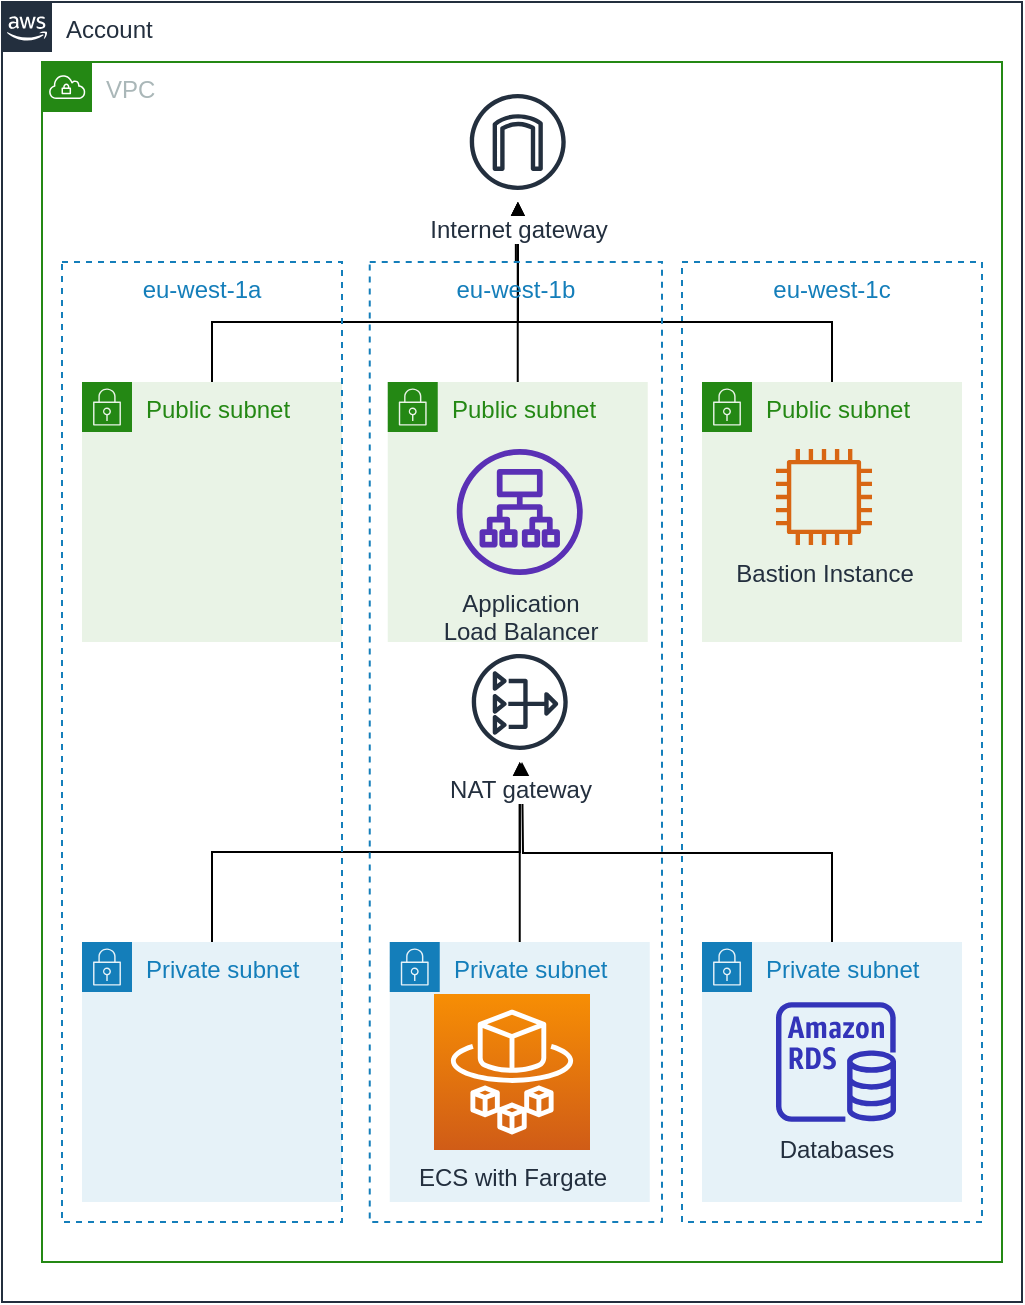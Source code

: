 <mxfile version="13.7.9" type="device"><diagram id="vJaEoYCQuPLYQdYt5H-h" name="Page-1"><mxGraphModel dx="1106" dy="830" grid="1" gridSize="10" guides="1" tooltips="1" connect="1" arrows="1" fold="1" page="1" pageScale="1" pageWidth="827" pageHeight="1169" math="0" shadow="0"><root><mxCell id="0"/><mxCell id="1" parent="0"/><mxCell id="WFAhBd7KA2mzmHc6XzPI-4" value="Account" style="points=[[0,0],[0.25,0],[0.5,0],[0.75,0],[1,0],[1,0.25],[1,0.5],[1,0.75],[1,1],[0.75,1],[0.5,1],[0.25,1],[0,1],[0,0.75],[0,0.5],[0,0.25]];outlineConnect=0;gradientColor=none;html=1;whiteSpace=wrap;fontSize=12;fontStyle=0;shape=mxgraph.aws4.group;grIcon=mxgraph.aws4.group_aws_cloud_alt;strokeColor=#232F3E;fillColor=none;verticalAlign=top;align=left;spacingLeft=30;fontColor=#232F3E;dashed=0;" parent="1" vertex="1"><mxGeometry x="440" y="290" width="510" height="650" as="geometry"/></mxCell><mxCell id="WFAhBd7KA2mzmHc6XzPI-8" value="VPC" style="points=[[0,0],[0.25,0],[0.5,0],[0.75,0],[1,0],[1,0.25],[1,0.5],[1,0.75],[1,1],[0.75,1],[0.5,1],[0.25,1],[0,1],[0,0.75],[0,0.5],[0,0.25]];outlineConnect=0;gradientColor=none;html=1;whiteSpace=wrap;fontSize=12;fontStyle=0;shape=mxgraph.aws4.group;grIcon=mxgraph.aws4.group_vpc;strokeColor=#248814;fillColor=none;verticalAlign=top;align=left;spacingLeft=30;fontColor=#AAB7B8;dashed=0;" parent="1" vertex="1"><mxGeometry x="460" y="320" width="480" height="600" as="geometry"/></mxCell><mxCell id="WFAhBd7KA2mzmHc6XzPI-35" value="eu-west-1c" style="fillColor=none;strokeColor=#147EBA;dashed=1;verticalAlign=top;fontStyle=0;fontColor=#147EBA;" parent="1" vertex="1"><mxGeometry x="780" y="420" width="150" height="480" as="geometry"/></mxCell><mxCell id="WFAhBd7KA2mzmHc6XzPI-23" style="edgeStyle=orthogonalEdgeStyle;rounded=0;orthogonalLoop=1;jettySize=auto;html=1;exitX=0.5;exitY=0;exitDx=0;exitDy=0;" parent="1" source="WFAhBd7KA2mzmHc6XzPI-10" target="WFAhBd7KA2mzmHc6XzPI-16" edge="1"><mxGeometry relative="1" as="geometry"/></mxCell><mxCell id="WFAhBd7KA2mzmHc6XzPI-25" style="edgeStyle=orthogonalEdgeStyle;rounded=0;orthogonalLoop=1;jettySize=auto;html=1;exitX=0.5;exitY=0;exitDx=0;exitDy=0;" parent="1" source="WFAhBd7KA2mzmHc6XzPI-9" target="WFAhBd7KA2mzmHc6XzPI-16" edge="1"><mxGeometry relative="1" as="geometry"/></mxCell><mxCell id="WFAhBd7KA2mzmHc6XzPI-26" style="edgeStyle=orthogonalEdgeStyle;rounded=0;orthogonalLoop=1;jettySize=auto;html=1;exitX=0.5;exitY=0;exitDx=0;exitDy=0;" parent="1" source="WFAhBd7KA2mzmHc6XzPI-11" edge="1"><mxGeometry relative="1" as="geometry"><mxPoint x="700" y="670" as="targetPoint"/></mxGeometry></mxCell><mxCell id="WFAhBd7KA2mzmHc6XzPI-9" value="Private subnet" style="points=[[0,0],[0.25,0],[0.5,0],[0.75,0],[1,0],[1,0.25],[1,0.5],[1,0.75],[1,1],[0.75,1],[0.5,1],[0.25,1],[0,1],[0,0.75],[0,0.5],[0,0.25]];outlineConnect=0;gradientColor=none;html=1;whiteSpace=wrap;fontSize=12;fontStyle=0;shape=mxgraph.aws4.group;grIcon=mxgraph.aws4.group_security_group;grStroke=0;strokeColor=#147EBA;fillColor=#E6F2F8;verticalAlign=top;align=left;spacingLeft=30;fontColor=#147EBA;dashed=0;" parent="1" vertex="1"><mxGeometry x="480" y="760" width="130" height="130" as="geometry"/></mxCell><mxCell id="WFAhBd7KA2mzmHc6XzPI-10" value="Private subnet" style="points=[[0,0],[0.25,0],[0.5,0],[0.75,0],[1,0],[1,0.25],[1,0.5],[1,0.75],[1,1],[0.75,1],[0.5,1],[0.25,1],[0,1],[0,0.75],[0,0.5],[0,0.25]];outlineConnect=0;gradientColor=none;html=1;whiteSpace=wrap;fontSize=12;fontStyle=0;shape=mxgraph.aws4.group;grIcon=mxgraph.aws4.group_security_group;grStroke=0;strokeColor=#147EBA;fillColor=#E6F2F8;verticalAlign=top;align=left;spacingLeft=30;fontColor=#147EBA;dashed=0;" parent="1" vertex="1"><mxGeometry x="633.87" y="760" width="130" height="130" as="geometry"/></mxCell><mxCell id="WFAhBd7KA2mzmHc6XzPI-11" value="Private subnet" style="points=[[0,0],[0.25,0],[0.5,0],[0.75,0],[1,0],[1,0.25],[1,0.5],[1,0.75],[1,1],[0.75,1],[0.5,1],[0.25,1],[0,1],[0,0.75],[0,0.5],[0,0.25]];outlineConnect=0;gradientColor=none;html=1;whiteSpace=wrap;fontSize=12;fontStyle=0;shape=mxgraph.aws4.group;grIcon=mxgraph.aws4.group_security_group;grStroke=0;strokeColor=#147EBA;fillColor=#E6F2F8;verticalAlign=top;align=left;spacingLeft=30;fontColor=#147EBA;dashed=0;" parent="1" vertex="1"><mxGeometry x="790" y="760" width="130" height="130" as="geometry"/></mxCell><mxCell id="WFAhBd7KA2mzmHc6XzPI-30" style="edgeStyle=orthogonalEdgeStyle;rounded=0;orthogonalLoop=1;jettySize=auto;html=1;exitX=0.5;exitY=0;exitDx=0;exitDy=0;" parent="1" source="WFAhBd7KA2mzmHc6XzPI-12" target="WFAhBd7KA2mzmHc6XzPI-17" edge="1"><mxGeometry relative="1" as="geometry"><Array as="points"><mxPoint x="545" y="450"/><mxPoint x="698" y="450"/></Array></mxGeometry></mxCell><mxCell id="WFAhBd7KA2mzmHc6XzPI-12" value="Public subnet" style="points=[[0,0],[0.25,0],[0.5,0],[0.75,0],[1,0],[1,0.25],[1,0.5],[1,0.75],[1,1],[0.75,1],[0.5,1],[0.25,1],[0,1],[0,0.75],[0,0.5],[0,0.25]];outlineConnect=0;gradientColor=none;html=1;whiteSpace=wrap;fontSize=12;fontStyle=0;shape=mxgraph.aws4.group;grIcon=mxgraph.aws4.group_security_group;grStroke=0;strokeColor=#248814;fillColor=#E9F3E6;verticalAlign=top;align=left;spacingLeft=30;fontColor=#248814;dashed=0;" parent="1" vertex="1"><mxGeometry x="480" y="480" width="130" height="130" as="geometry"/></mxCell><mxCell id="WFAhBd7KA2mzmHc6XzPI-27" style="edgeStyle=orthogonalEdgeStyle;rounded=0;orthogonalLoop=1;jettySize=auto;html=1;exitX=0.5;exitY=0;exitDx=0;exitDy=0;" parent="1" source="WFAhBd7KA2mzmHc6XzPI-13" target="WFAhBd7KA2mzmHc6XzPI-17" edge="1"><mxGeometry relative="1" as="geometry"/></mxCell><mxCell id="WFAhBd7KA2mzmHc6XzPI-13" value="Public subnet" style="points=[[0,0],[0.25,0],[0.5,0],[0.75,0],[1,0],[1,0.25],[1,0.5],[1,0.75],[1,1],[0.75,1],[0.5,1],[0.25,1],[0,1],[0,0.75],[0,0.5],[0,0.25]];outlineConnect=0;gradientColor=none;html=1;whiteSpace=wrap;fontSize=12;fontStyle=0;shape=mxgraph.aws4.group;grIcon=mxgraph.aws4.group_security_group;grStroke=0;strokeColor=#248814;fillColor=#E9F3E6;verticalAlign=top;align=left;spacingLeft=30;fontColor=#248814;dashed=0;" parent="1" vertex="1"><mxGeometry x="632.87" y="480" width="130" height="130" as="geometry"/></mxCell><mxCell id="WFAhBd7KA2mzmHc6XzPI-31" style="edgeStyle=orthogonalEdgeStyle;rounded=0;orthogonalLoop=1;jettySize=auto;html=1;exitX=0.5;exitY=0;exitDx=0;exitDy=0;" parent="1" source="WFAhBd7KA2mzmHc6XzPI-33" target="WFAhBd7KA2mzmHc6XzPI-17" edge="1"><mxGeometry relative="1" as="geometry"/></mxCell><mxCell id="WFAhBd7KA2mzmHc6XzPI-37" style="edgeStyle=orthogonalEdgeStyle;rounded=0;orthogonalLoop=1;jettySize=auto;html=1;exitX=0.5;exitY=0;exitDx=0;exitDy=0;" parent="1" source="WFAhBd7KA2mzmHc6XzPI-14" target="WFAhBd7KA2mzmHc6XzPI-17" edge="1"><mxGeometry relative="1" as="geometry"><Array as="points"><mxPoint x="855" y="450"/><mxPoint x="698" y="450"/></Array></mxGeometry></mxCell><mxCell id="WFAhBd7KA2mzmHc6XzPI-14" value="Public subnet" style="points=[[0,0],[0.25,0],[0.5,0],[0.75,0],[1,0],[1,0.25],[1,0.5],[1,0.75],[1,1],[0.75,1],[0.5,1],[0.25,1],[0,1],[0,0.75],[0,0.5],[0,0.25]];outlineConnect=0;gradientColor=none;html=1;whiteSpace=wrap;fontSize=12;fontStyle=0;shape=mxgraph.aws4.group;grIcon=mxgraph.aws4.group_security_group;grStroke=0;strokeColor=#248814;fillColor=#E9F3E6;verticalAlign=top;align=left;spacingLeft=30;fontColor=#248814;dashed=0;" parent="1" vertex="1"><mxGeometry x="790" y="480" width="130" height="130" as="geometry"/></mxCell><mxCell id="WFAhBd7KA2mzmHc6XzPI-16" value="&lt;span style=&quot;background-color: rgb(255 , 255 , 255)&quot;&gt;NAT gateway&lt;/span&gt;" style="outlineConnect=0;fontColor=#232F3E;gradientColor=none;strokeColor=#232F3E;fillColor=#ffffff;dashed=0;verticalLabelPosition=bottom;verticalAlign=top;align=center;html=1;fontSize=12;fontStyle=0;aspect=fixed;shape=mxgraph.aws4.resourceIcon;resIcon=mxgraph.aws4.nat_gateway;" parent="1" vertex="1"><mxGeometry x="668.87" y="610" width="60" height="60" as="geometry"/></mxCell><mxCell id="WFAhBd7KA2mzmHc6XzPI-17" value="&lt;span style=&quot;background-color: rgb(255 , 255 , 255)&quot;&gt;Internet gateway&lt;/span&gt;" style="outlineConnect=0;fontColor=#232F3E;gradientColor=none;strokeColor=#232F3E;fillColor=#ffffff;dashed=0;verticalLabelPosition=bottom;verticalAlign=top;align=center;html=1;fontSize=12;fontStyle=0;aspect=fixed;shape=mxgraph.aws4.resourceIcon;resIcon=mxgraph.aws4.internet_gateway;" parent="1" vertex="1"><mxGeometry x="667.87" y="330" width="60" height="60" as="geometry"/></mxCell><mxCell id="WFAhBd7KA2mzmHc6XzPI-32" value="eu-west-1a" style="fillColor=none;strokeColor=#147EBA;dashed=1;verticalAlign=top;fontStyle=0;fontColor=#147EBA;" parent="1" vertex="1"><mxGeometry x="470" y="420" width="140" height="480" as="geometry"/></mxCell><mxCell id="WFAhBd7KA2mzmHc6XzPI-33" value="eu-west-1b" style="fillColor=none;strokeColor=#147EBA;dashed=1;verticalAlign=top;fontStyle=0;fontColor=#147EBA;" parent="1" vertex="1"><mxGeometry x="623.87" y="420" width="146.13" height="480" as="geometry"/></mxCell><mxCell id="WFAhBd7KA2mzmHc6XzPI-39" value="Application&lt;br&gt;Load Balancer" style="outlineConnect=0;fontColor=#232F3E;gradientColor=none;fillColor=#5A30B5;strokeColor=none;dashed=0;verticalLabelPosition=bottom;verticalAlign=top;align=center;html=1;fontSize=12;fontStyle=0;aspect=fixed;pointerEvents=1;shape=mxgraph.aws4.application_load_balancer;" parent="1" vertex="1"><mxGeometry x="667.37" y="513.5" width="63" height="63" as="geometry"/></mxCell><mxCell id="WFAhBd7KA2mzmHc6XzPI-40" value="Databases" style="outlineConnect=0;fontColor=#232F3E;gradientColor=none;fillColor=#3334B9;strokeColor=none;dashed=0;verticalLabelPosition=bottom;verticalAlign=top;align=center;html=1;fontSize=12;fontStyle=0;aspect=fixed;pointerEvents=1;shape=mxgraph.aws4.rds_instance;" parent="1" vertex="1"><mxGeometry x="827" y="790" width="60" height="60" as="geometry"/></mxCell><mxCell id="V8CEBYygNynXBZVUdlud-3" value="ECS with Fargate" style="outlineConnect=0;fontColor=#232F3E;gradientColor=#F78E04;gradientDirection=north;fillColor=#D05C17;strokeColor=#ffffff;dashed=0;verticalLabelPosition=bottom;verticalAlign=top;align=center;html=1;fontSize=12;fontStyle=0;aspect=fixed;shape=mxgraph.aws4.resourceIcon;resIcon=mxgraph.aws4.fargate;" vertex="1" parent="1"><mxGeometry x="656" y="786" width="78" height="78" as="geometry"/></mxCell><mxCell id="V8CEBYygNynXBZVUdlud-4" value="Bastion Instance" style="outlineConnect=0;fontColor=#232F3E;gradientColor=none;fillColor=#D86613;strokeColor=none;dashed=0;verticalLabelPosition=bottom;verticalAlign=top;align=center;html=1;fontSize=12;fontStyle=0;aspect=fixed;pointerEvents=1;shape=mxgraph.aws4.instance2;" vertex="1" parent="1"><mxGeometry x="827" y="513.5" width="48" height="48" as="geometry"/></mxCell></root></mxGraphModel></diagram></mxfile>